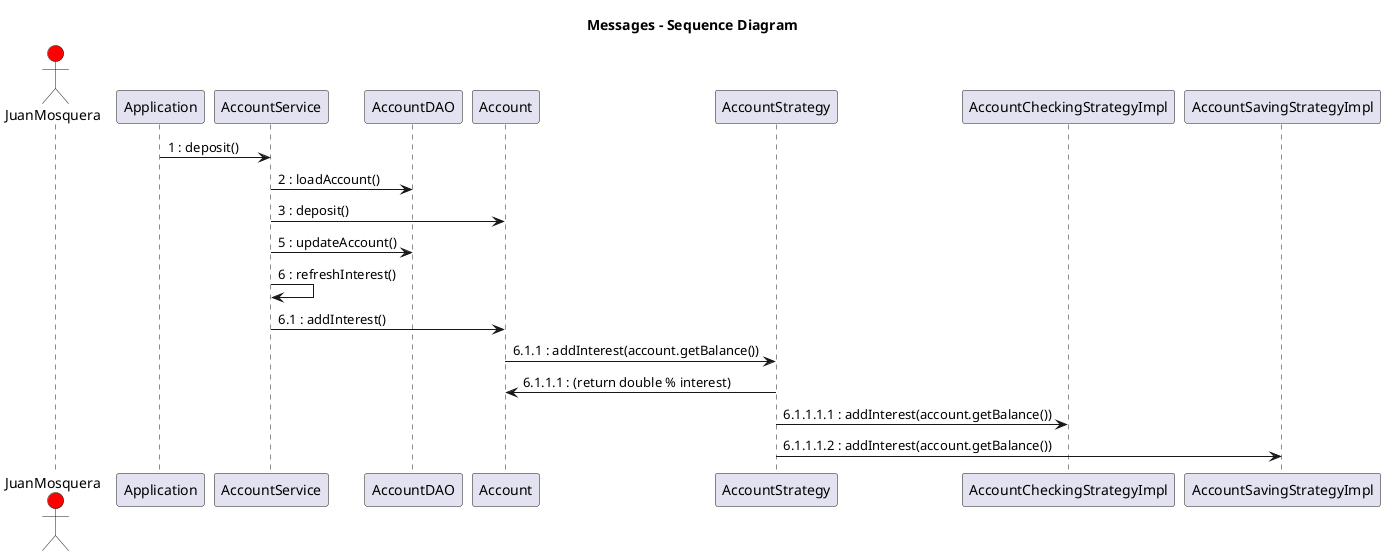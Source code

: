 @startuml

title "Messages - Sequence Diagram"

actor JuanMosquera #red


Application -> AccountService:1 : deposit()
AccountService ->   AccountDAO : 2 : loadAccount()
AccountService ->   Account : 3 : deposit()
AccountService ->   AccountDAO : 5 : updateAccount()

AccountService ->   AccountService : 6 : refreshInterest()
AccountService ->   Account : 6.1 : addInterest()
Account ->   AccountStrategy : 6.1.1 : addInterest(account.getBalance())
AccountStrategy ->   Account : 6.1.1.1 : (return double % interest)
AccountStrategy ->   AccountCheckingStrategyImpl : 6.1.1.1.1 : addInterest(account.getBalance())
AccountStrategy ->   AccountSavingStrategyImpl : 6.1.1.1.2 : addInterest(account.getBalance())






@enduml